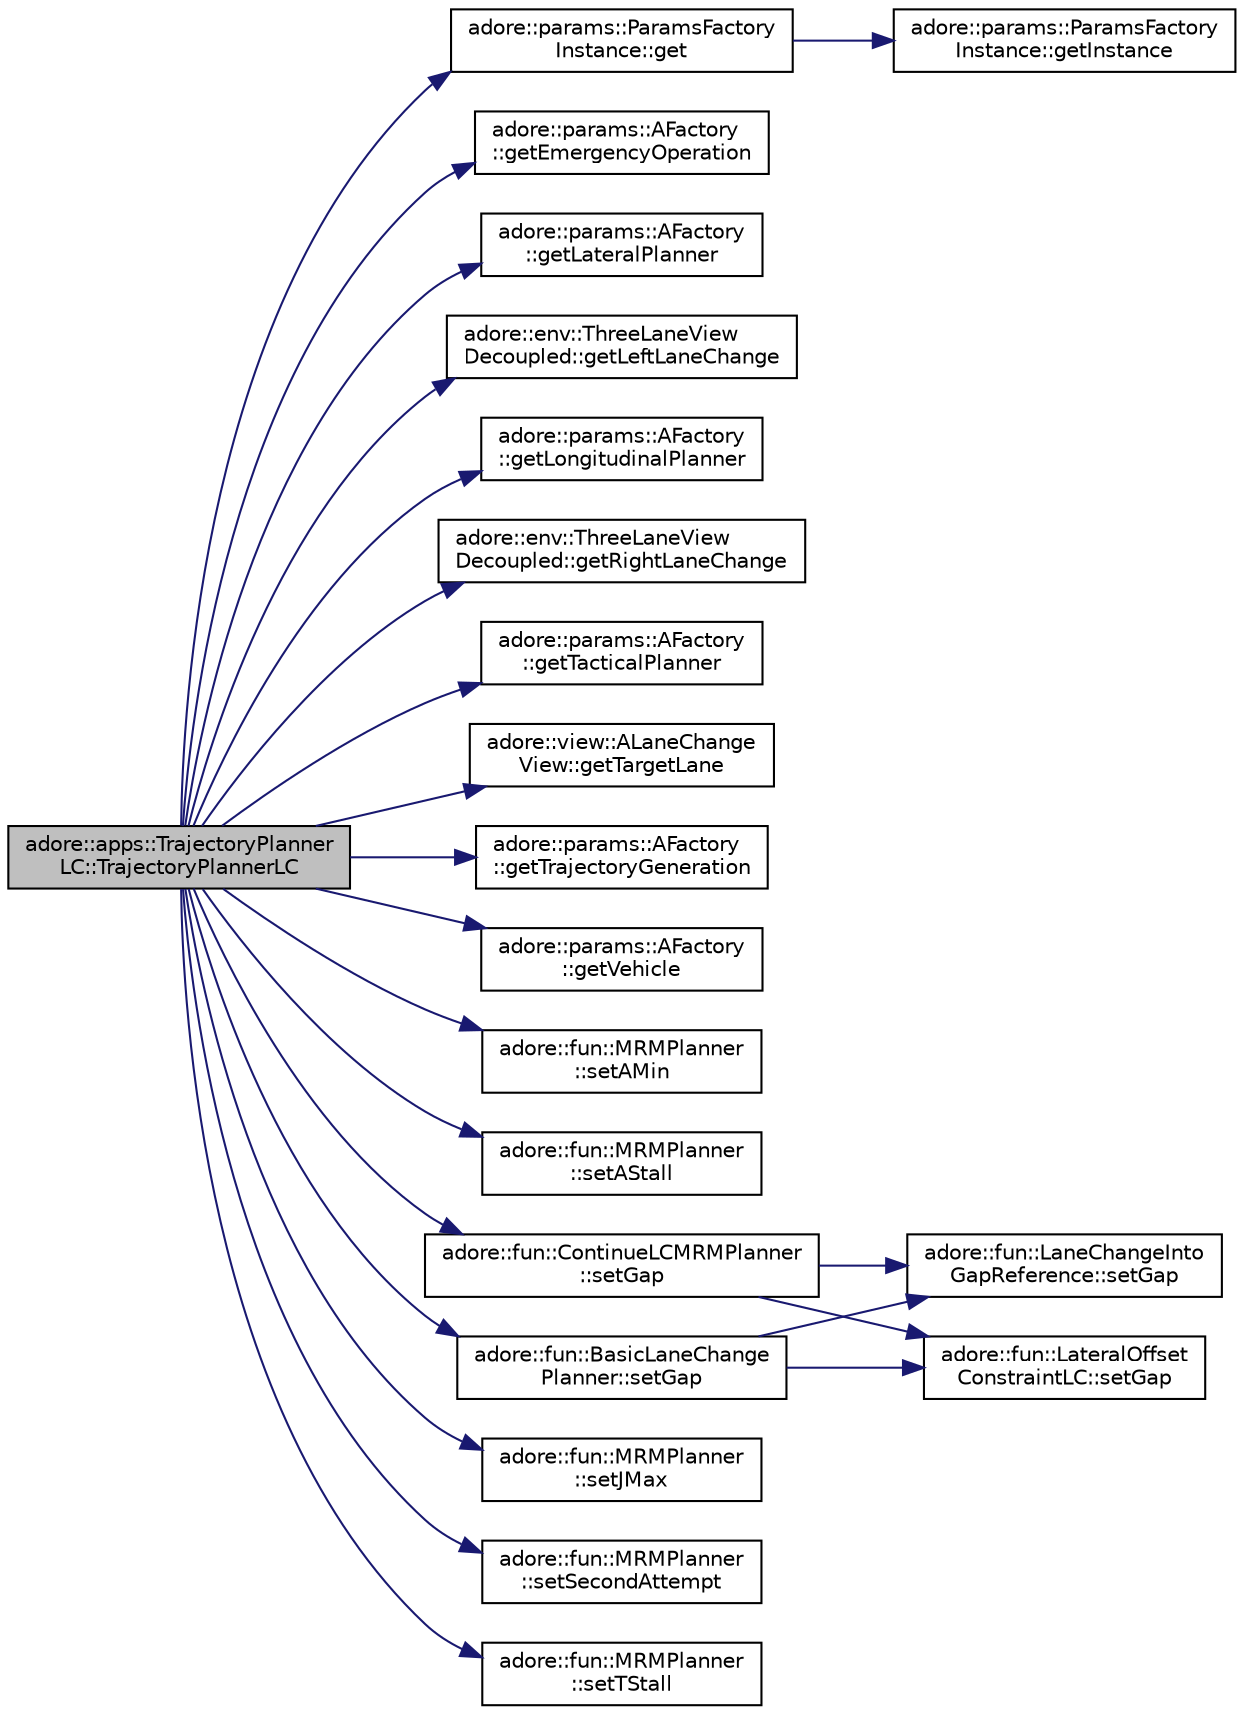 digraph "adore::apps::TrajectoryPlannerLC::TrajectoryPlannerLC"
{
 // LATEX_PDF_SIZE
  edge [fontname="Helvetica",fontsize="10",labelfontname="Helvetica",labelfontsize="10"];
  node [fontname="Helvetica",fontsize="10",shape=record];
  rankdir="LR";
  Node1 [label="adore::apps::TrajectoryPlanner\lLC::TrajectoryPlannerLC",height=0.2,width=0.4,color="black", fillcolor="grey75", style="filled", fontcolor="black",tooltip=" "];
  Node1 -> Node2 [color="midnightblue",fontsize="10",style="solid",fontname="Helvetica"];
  Node2 [label="adore::params::ParamsFactory\lInstance::get",height=0.2,width=0.4,color="black", fillcolor="white", style="filled",URL="$classadore_1_1params_1_1ParamsFactoryInstance.html#ae4d79d6130cebb47d90a82b6edb7660d",tooltip=" "];
  Node2 -> Node3 [color="midnightblue",fontsize="10",style="solid",fontname="Helvetica"];
  Node3 [label="adore::params::ParamsFactory\lInstance::getInstance",height=0.2,width=0.4,color="black", fillcolor="white", style="filled",URL="$classadore_1_1params_1_1ParamsFactoryInstance.html#a59eae0e003d40b03f9db2d814ec2a3bf",tooltip="Function to access singleton instance of the AllFactory using magic static."];
  Node1 -> Node4 [color="midnightblue",fontsize="10",style="solid",fontname="Helvetica"];
  Node4 [label="adore::params::AFactory\l::getEmergencyOperation",height=0.2,width=0.4,color="black", fillcolor="white", style="filled",URL="$classadore_1_1params_1_1AFactory.html#a9f68de9f3798a36ca70b4de8ee7ec4b8",tooltip=" "];
  Node1 -> Node5 [color="midnightblue",fontsize="10",style="solid",fontname="Helvetica"];
  Node5 [label="adore::params::AFactory\l::getLateralPlanner",height=0.2,width=0.4,color="black", fillcolor="white", style="filled",URL="$classadore_1_1params_1_1AFactory.html#a31e28ea57656f3a98872f44e0b247d4d",tooltip=" "];
  Node1 -> Node6 [color="midnightblue",fontsize="10",style="solid",fontname="Helvetica"];
  Node6 [label="adore::env::ThreeLaneView\lDecoupled::getLeftLaneChange",height=0.2,width=0.4,color="black", fillcolor="white", style="filled",URL="$classadore_1_1env_1_1ThreeLaneViewDecoupled.html#a2201ffb12838d0b3ae309569c99796da",tooltip=" "];
  Node1 -> Node7 [color="midnightblue",fontsize="10",style="solid",fontname="Helvetica"];
  Node7 [label="adore::params::AFactory\l::getLongitudinalPlanner",height=0.2,width=0.4,color="black", fillcolor="white", style="filled",URL="$classadore_1_1params_1_1AFactory.html#ad732c94d142781ff7b2df2612d9c4b18",tooltip=" "];
  Node1 -> Node8 [color="midnightblue",fontsize="10",style="solid",fontname="Helvetica"];
  Node8 [label="adore::env::ThreeLaneView\lDecoupled::getRightLaneChange",height=0.2,width=0.4,color="black", fillcolor="white", style="filled",URL="$classadore_1_1env_1_1ThreeLaneViewDecoupled.html#a5ac6272f9e9b6ff01e635315bbb9702b",tooltip=" "];
  Node1 -> Node9 [color="midnightblue",fontsize="10",style="solid",fontname="Helvetica"];
  Node9 [label="adore::params::AFactory\l::getTacticalPlanner",height=0.2,width=0.4,color="black", fillcolor="white", style="filled",URL="$classadore_1_1params_1_1AFactory.html#a3a0b2562d10e6802c6a6158e2fcbeebe",tooltip=" "];
  Node1 -> Node10 [color="midnightblue",fontsize="10",style="solid",fontname="Helvetica"];
  Node10 [label="adore::view::ALaneChange\lView::getTargetLane",height=0.2,width=0.4,color="black", fillcolor="white", style="filled",URL="$classadore_1_1view_1_1ALaneChangeView.html#a843001a04d0823731b89ff25f75501d5",tooltip=" "];
  Node1 -> Node11 [color="midnightblue",fontsize="10",style="solid",fontname="Helvetica"];
  Node11 [label="adore::params::AFactory\l::getTrajectoryGeneration",height=0.2,width=0.4,color="black", fillcolor="white", style="filled",URL="$classadore_1_1params_1_1AFactory.html#a552a3f6c4a21a5faf17070402003a718",tooltip=" "];
  Node1 -> Node12 [color="midnightblue",fontsize="10",style="solid",fontname="Helvetica"];
  Node12 [label="adore::params::AFactory\l::getVehicle",height=0.2,width=0.4,color="black", fillcolor="white", style="filled",URL="$classadore_1_1params_1_1AFactory.html#a8391b48b706bb01a21e7502824875d0b",tooltip=" "];
  Node1 -> Node13 [color="midnightblue",fontsize="10",style="solid",fontname="Helvetica"];
  Node13 [label="adore::fun::MRMPlanner\l::setAMin",height=0.2,width=0.4,color="black", fillcolor="white", style="filled",URL="$classadore_1_1fun_1_1MRMPlanner.html#a65d2132babcc425e88291b8ecefd6b74",tooltip=" "];
  Node1 -> Node14 [color="midnightblue",fontsize="10",style="solid",fontname="Helvetica"];
  Node14 [label="adore::fun::MRMPlanner\l::setAStall",height=0.2,width=0.4,color="black", fillcolor="white", style="filled",URL="$classadore_1_1fun_1_1MRMPlanner.html#ae28347ff0154733be1de158850252135",tooltip=" "];
  Node1 -> Node15 [color="midnightblue",fontsize="10",style="solid",fontname="Helvetica"];
  Node15 [label="adore::fun::BasicLaneChange\lPlanner::setGap",height=0.2,width=0.4,color="black", fillcolor="white", style="filled",URL="$classadore_1_1fun_1_1BasicLaneChangePlanner.html#a3c6c904cded17981cbe00caaf68aea35",tooltip=" "];
  Node15 -> Node16 [color="midnightblue",fontsize="10",style="solid",fontname="Helvetica"];
  Node16 [label="adore::fun::LateralOffset\lConstraintLC::setGap",height=0.2,width=0.4,color="black", fillcolor="white", style="filled",URL="$classadore_1_1fun_1_1LateralOffsetConstraintLC.html#a45eb56ec0290770488ec74d3e46193cf",tooltip=" "];
  Node15 -> Node17 [color="midnightblue",fontsize="10",style="solid",fontname="Helvetica"];
  Node17 [label="adore::fun::LaneChangeInto\lGapReference::setGap",height=0.2,width=0.4,color="black", fillcolor="white", style="filled",URL="$classadore_1_1fun_1_1LaneChangeIntoGapReference.html#ac8b8c2b63a86ee308e3c4d960c4f2ace",tooltip=" "];
  Node1 -> Node18 [color="midnightblue",fontsize="10",style="solid",fontname="Helvetica"];
  Node18 [label="adore::fun::ContinueLCMRMPlanner\l::setGap",height=0.2,width=0.4,color="black", fillcolor="white", style="filled",URL="$classadore_1_1fun_1_1ContinueLCMRMPlanner.html#aef795ae951acecd7f73011c6a2bfa0e2",tooltip=" "];
  Node18 -> Node16 [color="midnightblue",fontsize="10",style="solid",fontname="Helvetica"];
  Node18 -> Node17 [color="midnightblue",fontsize="10",style="solid",fontname="Helvetica"];
  Node1 -> Node19 [color="midnightblue",fontsize="10",style="solid",fontname="Helvetica"];
  Node19 [label="adore::fun::MRMPlanner\l::setJMax",height=0.2,width=0.4,color="black", fillcolor="white", style="filled",URL="$classadore_1_1fun_1_1MRMPlanner.html#aaf12e43bb231b0b9d765a46598780319",tooltip=" "];
  Node1 -> Node20 [color="midnightblue",fontsize="10",style="solid",fontname="Helvetica"];
  Node20 [label="adore::fun::MRMPlanner\l::setSecondAttempt",height=0.2,width=0.4,color="black", fillcolor="white", style="filled",URL="$classadore_1_1fun_1_1MRMPlanner.html#af064a8782e6d88b58c34ec6ab80c8020",tooltip=" "];
  Node1 -> Node21 [color="midnightblue",fontsize="10",style="solid",fontname="Helvetica"];
  Node21 [label="adore::fun::MRMPlanner\l::setTStall",height=0.2,width=0.4,color="black", fillcolor="white", style="filled",URL="$classadore_1_1fun_1_1MRMPlanner.html#a85b096e055c30c10695aafdea9dc0f84",tooltip=" "];
}
